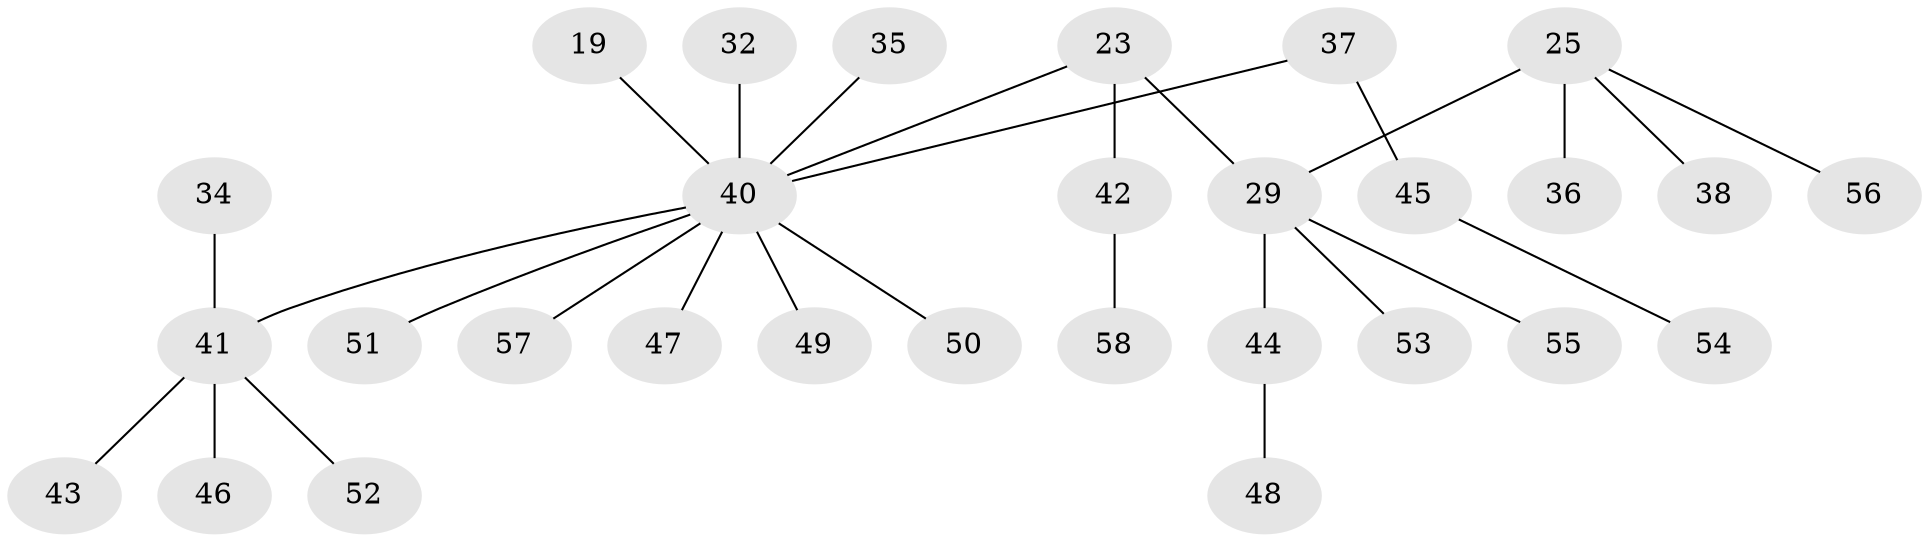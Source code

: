 // original degree distribution, {6: 0.034482758620689655, 5: 0.05172413793103448, 3: 0.1724137931034483, 4: 0.034482758620689655, 2: 0.27586206896551724, 1: 0.43103448275862066}
// Generated by graph-tools (version 1.1) at 2025/41/03/09/25 04:41:46]
// undirected, 29 vertices, 28 edges
graph export_dot {
graph [start="1"]
  node [color=gray90,style=filled];
  19;
  23 [super="+3"];
  25 [super="+10"];
  29 [super="+14+21"];
  32;
  34 [super="+27"];
  35 [super="+15+30"];
  36;
  37 [super="+24"];
  38;
  40 [super="+9+16+18+39"];
  41 [super="+26+31+17"];
  42;
  43;
  44;
  45;
  46;
  47;
  48;
  49;
  50;
  51;
  52 [super="+22+33"];
  53;
  54;
  55;
  56;
  57;
  58;
  19 -- 40;
  23 -- 29 [weight=2];
  23 -- 42;
  23 -- 40 [weight=2];
  25 -- 29 [weight=2];
  25 -- 36;
  25 -- 56;
  25 -- 38;
  29 -- 55;
  29 -- 53;
  29 -- 44;
  32 -- 40;
  34 -- 41;
  35 -- 40;
  37 -- 45;
  37 -- 40;
  40 -- 49;
  40 -- 50;
  40 -- 47;
  40 -- 41 [weight=2];
  40 -- 51;
  40 -- 57;
  41 -- 43;
  41 -- 52;
  41 -- 46;
  42 -- 58;
  44 -- 48;
  45 -- 54;
}
